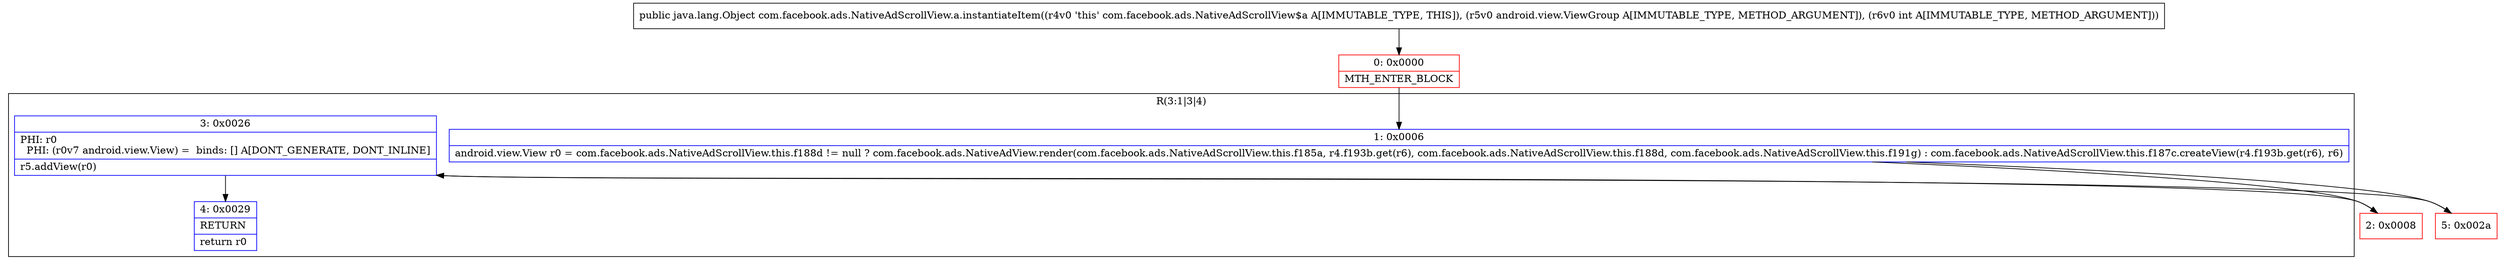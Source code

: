 digraph "CFG forcom.facebook.ads.NativeAdScrollView.a.instantiateItem(Landroid\/view\/ViewGroup;I)Ljava\/lang\/Object;" {
subgraph cluster_Region_1922645222 {
label = "R(3:1|3|4)";
node [shape=record,color=blue];
Node_1 [shape=record,label="{1\:\ 0x0006|android.view.View r0 = com.facebook.ads.NativeAdScrollView.this.f188d != null ? com.facebook.ads.NativeAdView.render(com.facebook.ads.NativeAdScrollView.this.f185a, r4.f193b.get(r6), com.facebook.ads.NativeAdScrollView.this.f188d, com.facebook.ads.NativeAdScrollView.this.f191g) : com.facebook.ads.NativeAdScrollView.this.f187c.createView(r4.f193b.get(r6), r6)\l}"];
Node_3 [shape=record,label="{3\:\ 0x0026|PHI: r0 \l  PHI: (r0v7 android.view.View) =  binds: [] A[DONT_GENERATE, DONT_INLINE]\l|r5.addView(r0)\l}"];
Node_4 [shape=record,label="{4\:\ 0x0029|RETURN\l|return r0\l}"];
}
Node_0 [shape=record,color=red,label="{0\:\ 0x0000|MTH_ENTER_BLOCK\l}"];
Node_2 [shape=record,color=red,label="{2\:\ 0x0008}"];
Node_5 [shape=record,color=red,label="{5\:\ 0x002a}"];
MethodNode[shape=record,label="{public java.lang.Object com.facebook.ads.NativeAdScrollView.a.instantiateItem((r4v0 'this' com.facebook.ads.NativeAdScrollView$a A[IMMUTABLE_TYPE, THIS]), (r5v0 android.view.ViewGroup A[IMMUTABLE_TYPE, METHOD_ARGUMENT]), (r6v0 int A[IMMUTABLE_TYPE, METHOD_ARGUMENT])) }"];
MethodNode -> Node_0;
Node_1 -> Node_2;
Node_1 -> Node_5;
Node_3 -> Node_4;
Node_0 -> Node_1;
Node_2 -> Node_3;
Node_5 -> Node_3;
}

